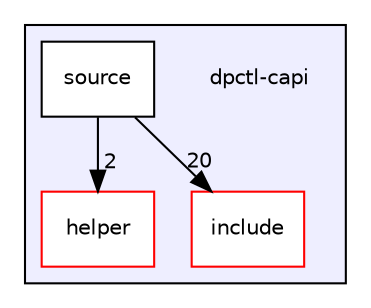 digraph "dpctl-capi" {
  compound=true
  node [ fontsize="10", fontname="Helvetica"];
  edge [ labelfontsize="10", labelfontname="Helvetica"];
  subgraph clusterdir_fb769b2a05a4998c015a890ce2c3a58b {
    graph [ bgcolor="#eeeeff", pencolor="black", label="" URL="dir_fb769b2a05a4998c015a890ce2c3a58b.html"];
    dir_fb769b2a05a4998c015a890ce2c3a58b [shape=plaintext label="dpctl-capi"];
    dir_a98cdb27705d26ddd05119c5e74cfe16 [shape=box label="helper" color="red" fillcolor="white" style="filled" URL="dir_a98cdb27705d26ddd05119c5e74cfe16.html"];
    dir_0c9806b4364e80fb8854d03727b0336b [shape=box label="include" color="red" fillcolor="white" style="filled" URL="dir_0c9806b4364e80fb8854d03727b0336b.html"];
    dir_c948133b4a5139f1d1b4a2dda52a7789 [shape=box label="source" color="black" fillcolor="white" style="filled" URL="dir_c948133b4a5139f1d1b4a2dda52a7789.html"];
  }
  dir_c948133b4a5139f1d1b4a2dda52a7789->dir_a98cdb27705d26ddd05119c5e74cfe16 [headlabel="2", labeldistance=1.5 headhref="dir_000003_000004.html"];
  dir_c948133b4a5139f1d1b4a2dda52a7789->dir_0c9806b4364e80fb8854d03727b0336b [headlabel="20", labeldistance=1.5 headhref="dir_000003_000001.html"];
}
